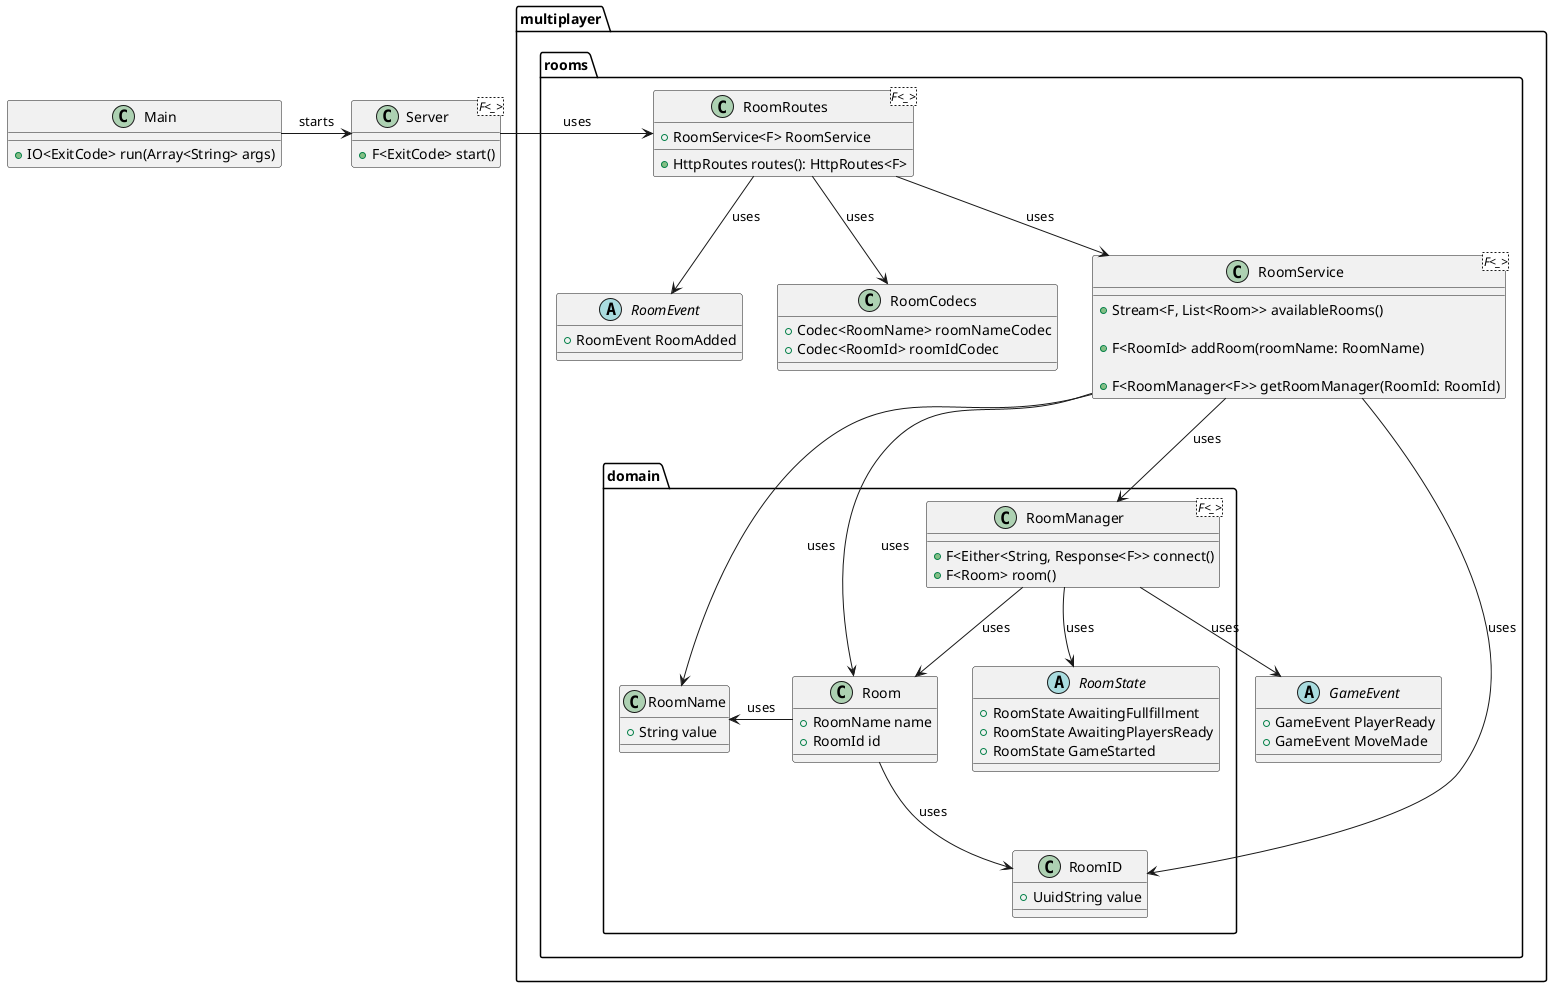 @startuml
'https://plantuml.com/class-diagram

class Main {
    + IO<ExitCode> run(Array<String> args)
}

class Server<F<_>> {
    + F<ExitCode> start()
}

package multiplayer.rooms {
    package domain {
        class RoomName {
            + String value
        }

        class RoomID {
            + UuidString value
        }

        class Room {
            + RoomName name
            + RoomId id
        }

        class RoomManager<F<_>> {
            + F<Either<String, Response<F>> connect()
            + F<Room> room()
        }

        abstract class RoomState {
            + RoomState AwaitingFullfillment
            + RoomState AwaitingPlayersReady
            + RoomState GameStarted
        }
    }

    abstract class RoomEvent {
        + RoomEvent RoomAdded
    }

    abstract class GameEvent {
        + GameEvent PlayerReady
        + GameEvent MoveMade
    }

    class RoomRoutes<F<_>> {
        + RoomService<F> RoomService

        + HttpRoutes routes(): HttpRoutes<F>
    }

    class RoomCodecs {
        + Codec<RoomName> roomNameCodec
        + Codec<RoomId> roomIdCodec
    }

    class RoomService<F<_>> {
          + Stream<F, List<Room>> availableRooms()

          + F<RoomId> addRoom(roomName: RoomName)

          + F<RoomManager<F>> getRoomManager(RoomId: RoomId)
    }
}

Main -right-> Server : starts

Server -right-> RoomRoutes : uses

RoomRoutes --> RoomService : uses
RoomRoutes --> RoomCodecs : uses
RoomRoutes --> RoomEvent : uses

RoomService --> RoomName : uses
RoomService --> RoomID : uses
RoomService --> Room : uses
RoomService --> RoomManager : uses

RoomManager --> Room : uses
RoomManager --> RoomState : uses
RoomManager --> GameEvent : uses

Room --> RoomID : uses
Room -right-> RoomName : uses

@enduml
